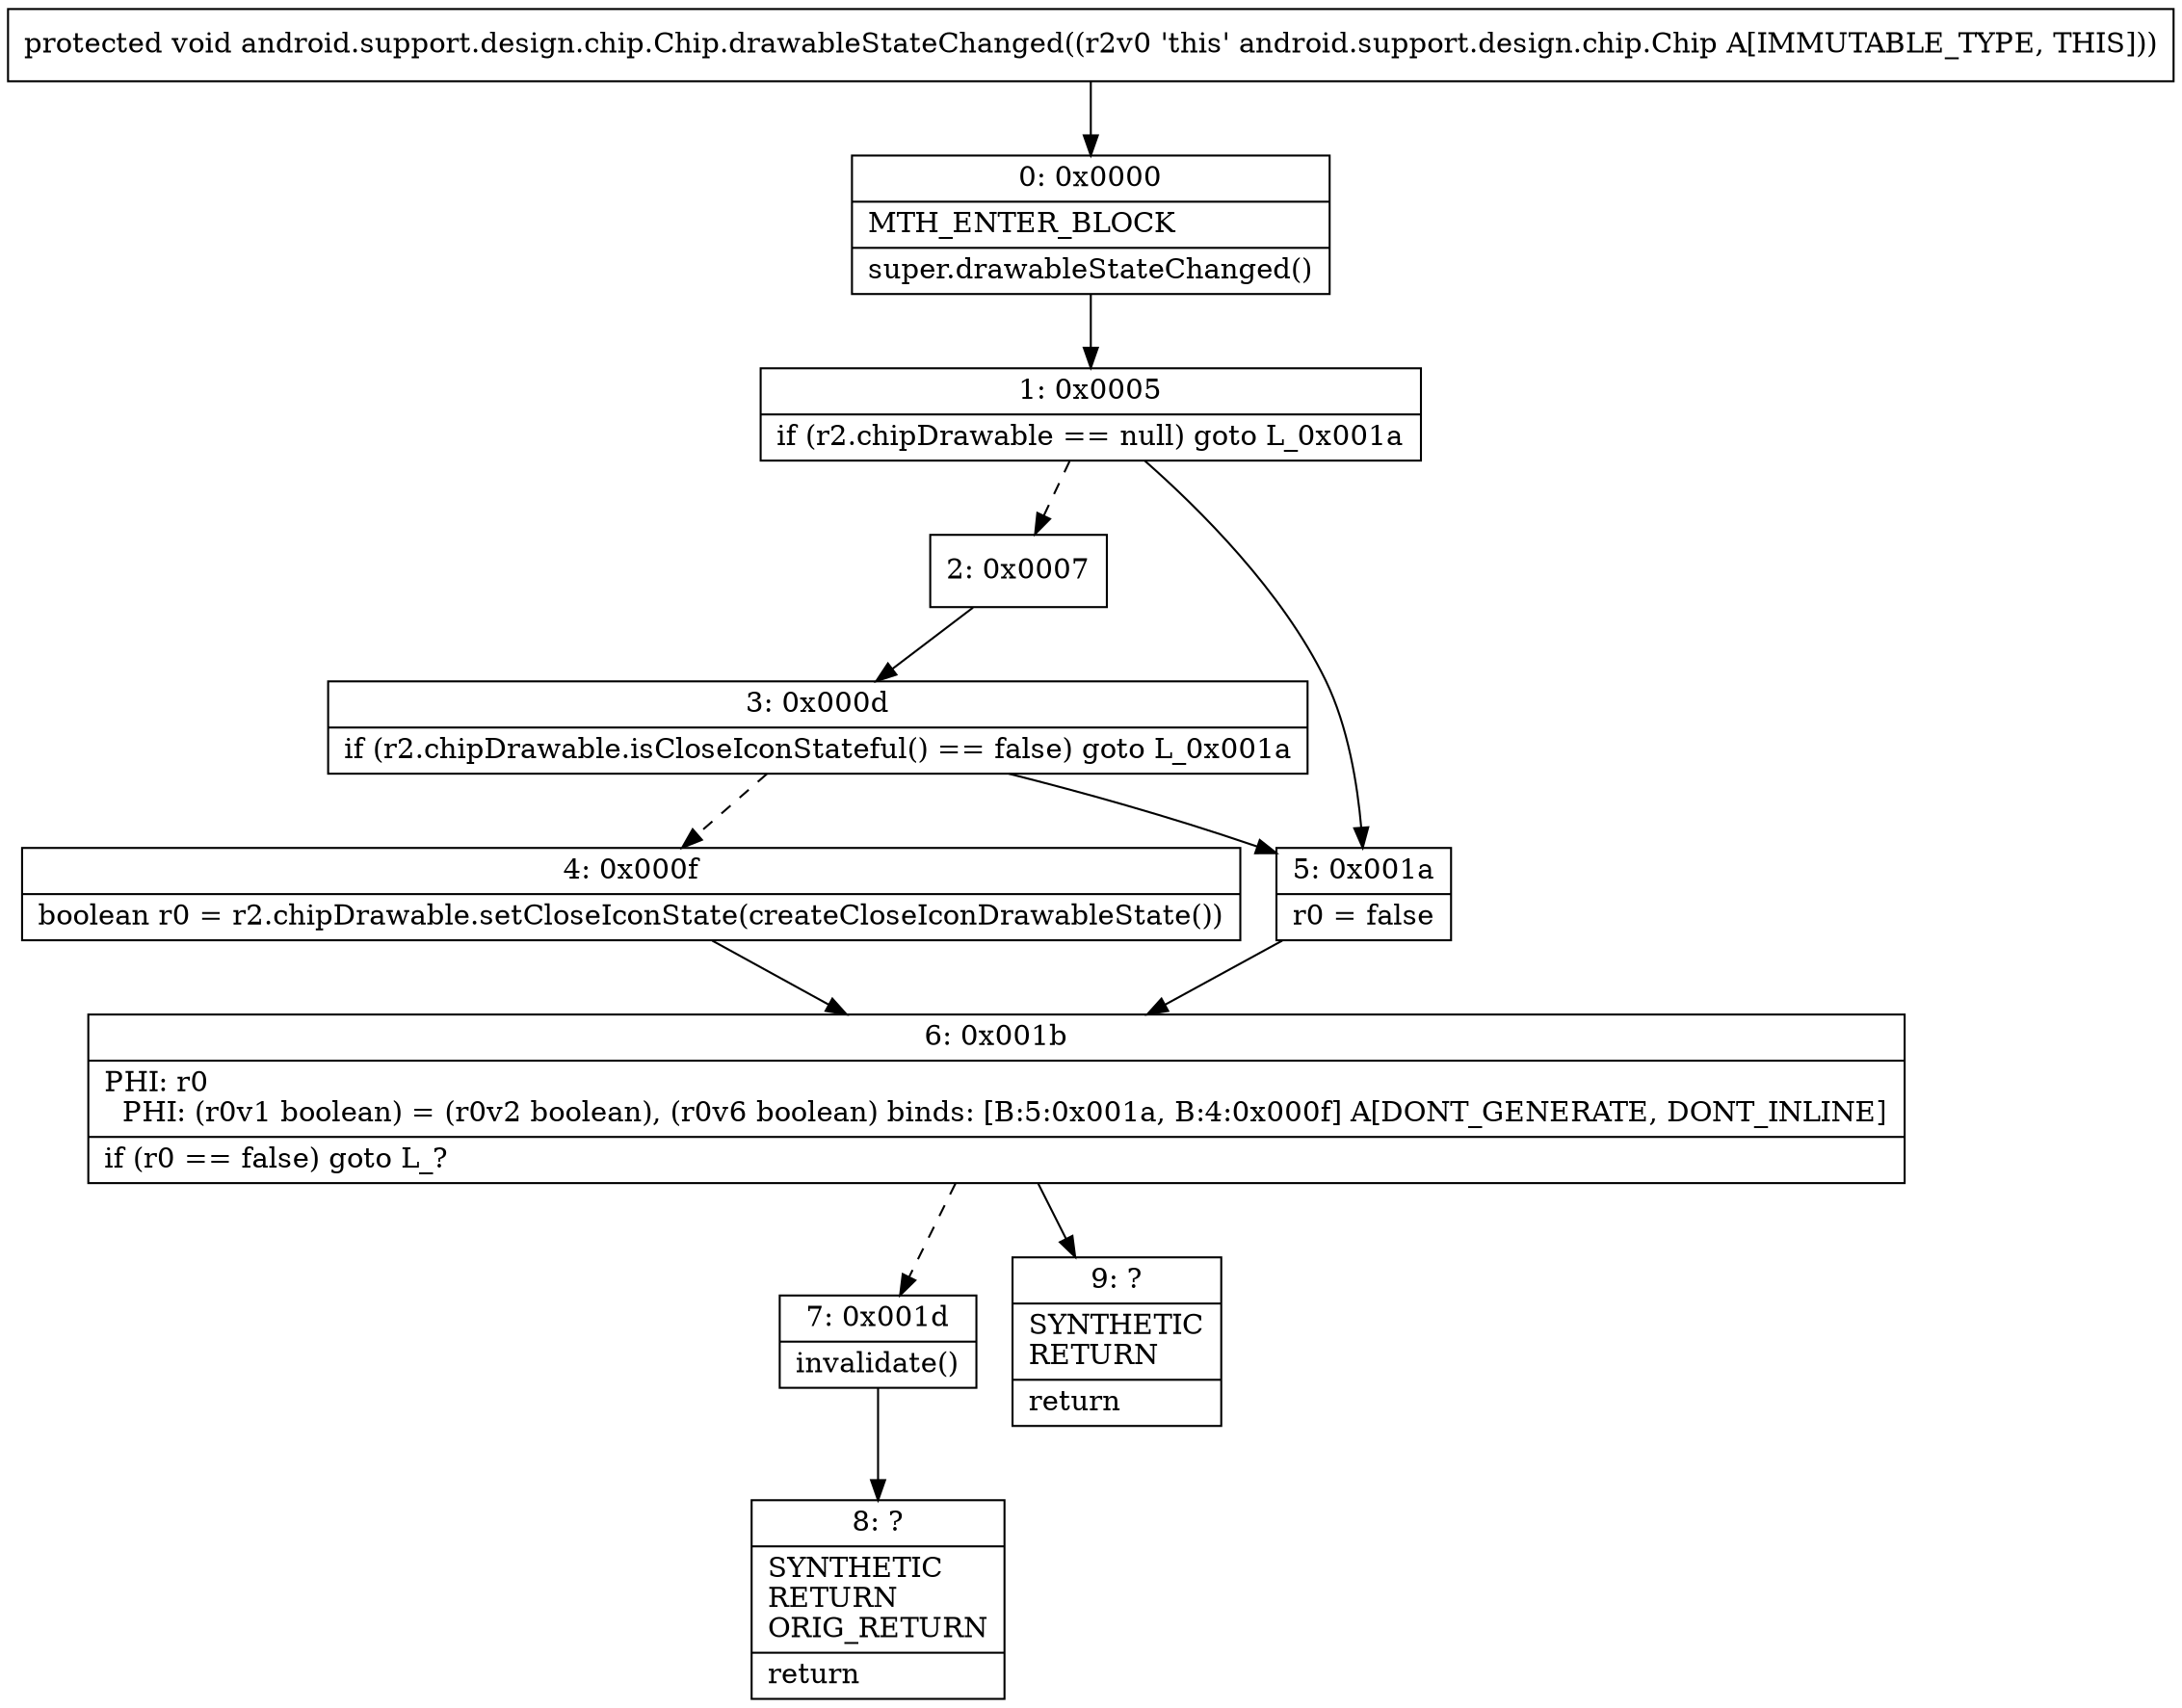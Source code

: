 digraph "CFG forandroid.support.design.chip.Chip.drawableStateChanged()V" {
Node_0 [shape=record,label="{0\:\ 0x0000|MTH_ENTER_BLOCK\l|super.drawableStateChanged()\l}"];
Node_1 [shape=record,label="{1\:\ 0x0005|if (r2.chipDrawable == null) goto L_0x001a\l}"];
Node_2 [shape=record,label="{2\:\ 0x0007}"];
Node_3 [shape=record,label="{3\:\ 0x000d|if (r2.chipDrawable.isCloseIconStateful() == false) goto L_0x001a\l}"];
Node_4 [shape=record,label="{4\:\ 0x000f|boolean r0 = r2.chipDrawable.setCloseIconState(createCloseIconDrawableState())\l}"];
Node_5 [shape=record,label="{5\:\ 0x001a|r0 = false\l}"];
Node_6 [shape=record,label="{6\:\ 0x001b|PHI: r0 \l  PHI: (r0v1 boolean) = (r0v2 boolean), (r0v6 boolean) binds: [B:5:0x001a, B:4:0x000f] A[DONT_GENERATE, DONT_INLINE]\l|if (r0 == false) goto L_?\l}"];
Node_7 [shape=record,label="{7\:\ 0x001d|invalidate()\l}"];
Node_8 [shape=record,label="{8\:\ ?|SYNTHETIC\lRETURN\lORIG_RETURN\l|return\l}"];
Node_9 [shape=record,label="{9\:\ ?|SYNTHETIC\lRETURN\l|return\l}"];
MethodNode[shape=record,label="{protected void android.support.design.chip.Chip.drawableStateChanged((r2v0 'this' android.support.design.chip.Chip A[IMMUTABLE_TYPE, THIS])) }"];
MethodNode -> Node_0;
Node_0 -> Node_1;
Node_1 -> Node_2[style=dashed];
Node_1 -> Node_5;
Node_2 -> Node_3;
Node_3 -> Node_4[style=dashed];
Node_3 -> Node_5;
Node_4 -> Node_6;
Node_5 -> Node_6;
Node_6 -> Node_7[style=dashed];
Node_6 -> Node_9;
Node_7 -> Node_8;
}

